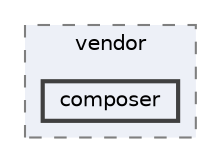 digraph "plugins/learndash-certificate-builder/vendor/composer"
{
 // LATEX_PDF_SIZE
  bgcolor="transparent";
  edge [fontname=Helvetica,fontsize=10,labelfontname=Helvetica,labelfontsize=10];
  node [fontname=Helvetica,fontsize=10,shape=box,height=0.2,width=0.4];
  compound=true
  subgraph clusterdir_c471799f998ba8e2c1edfdfce456ff17 {
    graph [ bgcolor="#edf0f7", pencolor="grey50", label="vendor", fontname=Helvetica,fontsize=10 style="filled,dashed", URL="dir_c471799f998ba8e2c1edfdfce456ff17.html",tooltip=""]
  dir_16934dfafabcd55a1b9c35ba80f4877f [label="composer", fillcolor="#edf0f7", color="grey25", style="filled,bold", URL="dir_16934dfafabcd55a1b9c35ba80f4877f.html",tooltip=""];
  }
}
